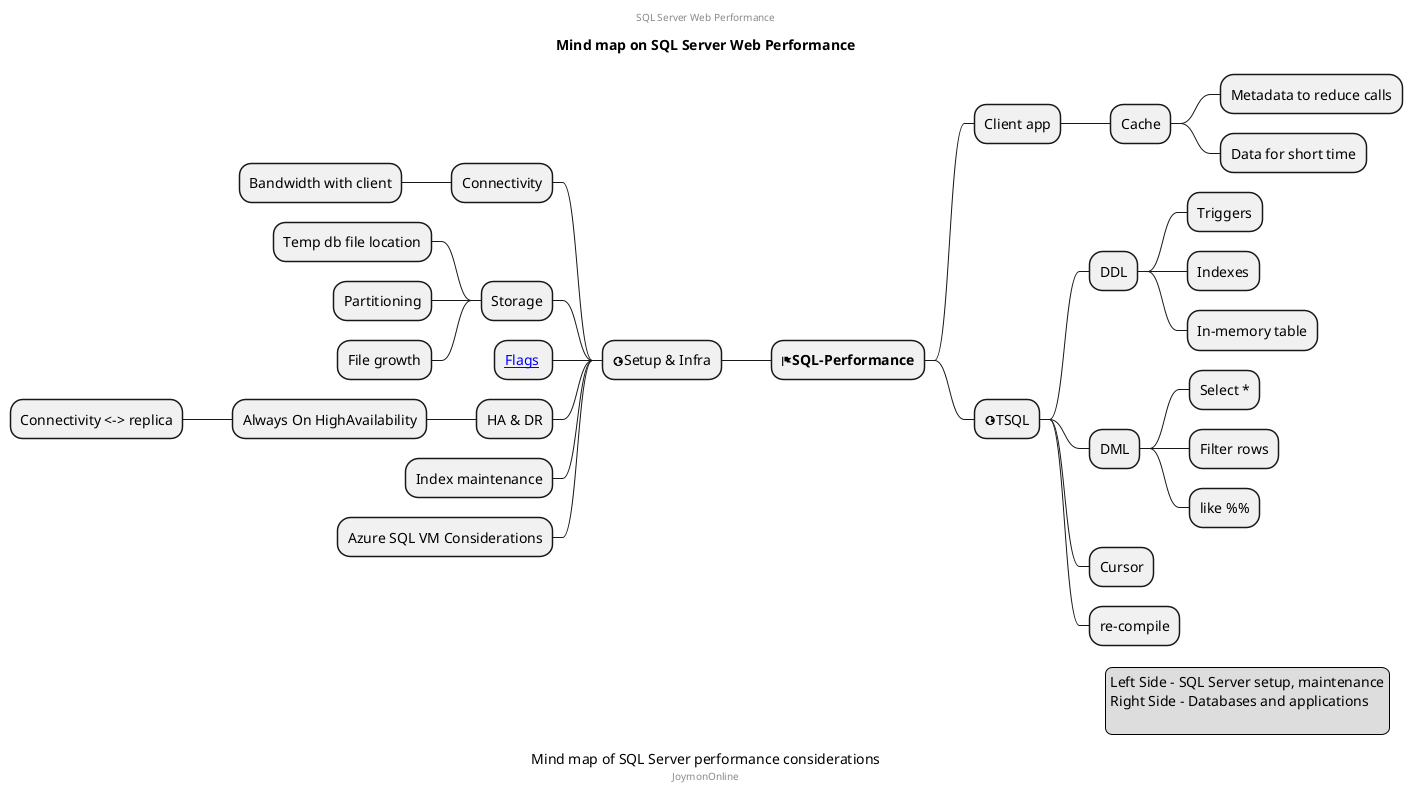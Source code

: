 @startuml
@startmindmap
caption Mind map of SQL Server performance considerations
title Mind map on SQL Server Web Performance
center header
SQL Server Web Performance
endheader

center footer JoymonOnline
* <&flag><b>SQL-Performance</b>
** Client app
*** Cache
**** Metadata to reduce calls
**** Data for short time
** <&globe>TSQL
*** DDL
**** Triggers
**** Indexes
**** In-memory table
*** DML
**** Select *
**** Filter rows
**** like %%
*** Cursor
*** re-compile

left side

** <&globe>Setup & Infra
*** Connectivity
**** Bandwidth with client
*** Storage
**** Temp db file location
**** Partitioning
**** File growth
*** [[https://docs.microsoft.com/en-us/sql/t-sql/database-console-commands/dbcc-traceon-trace-flags-transact-sql?view=sql-server-2017 Flags]] 
*** HA & DR
**** Always On HighAvailability
***** Connectivity <-> replica
*** Index maintenance
*** Azure SQL VM Considerations

legend right
  Left Side - SQL Server setup, maintenance
  Right Side - Databases and applications
   
endlegend
@endmindmap
@enduml